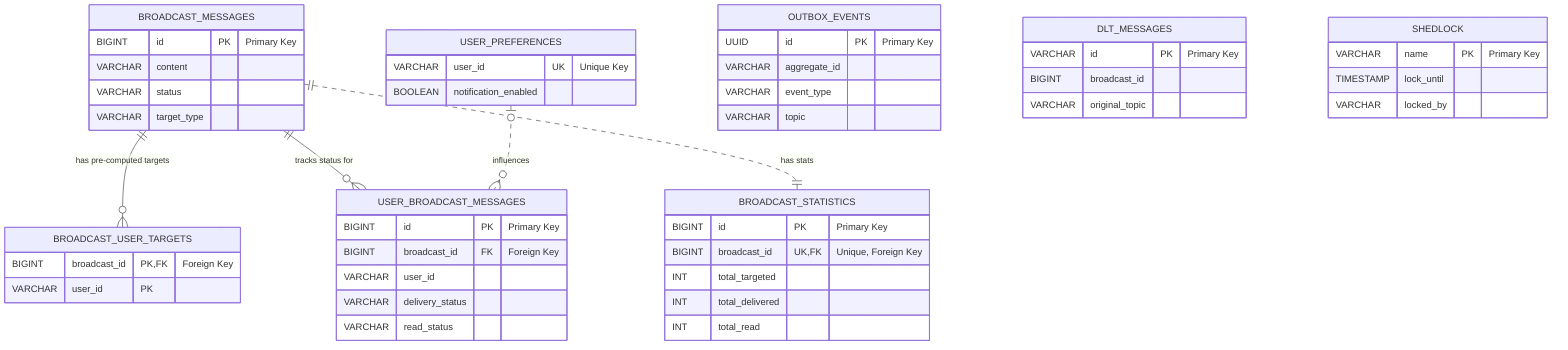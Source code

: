 erDiagram
    BROADCAST_MESSAGES {
        BIGINT id PK "Primary Key"
        VARCHAR content
        VARCHAR status
        VARCHAR target_type
    }

    USER_PREFERENCES {
        VARCHAR user_id UK "Unique Key"
        BOOLEAN notification_enabled
    }

    BROADCAST_USER_TARGETS {
        BIGINT broadcast_id PK, FK "Foreign Key"
        VARCHAR user_id PK
    }

    USER_BROADCAST_MESSAGES {
        BIGINT id PK "Primary Key"
        BIGINT broadcast_id FK "Foreign Key"
        VARCHAR user_id
        VARCHAR delivery_status
        VARCHAR read_status
    }

    BROADCAST_STATISTICS {
        BIGINT id PK "Primary Key"
        BIGINT broadcast_id UK, FK "Unique, Foreign Key"
        INT total_targeted
        INT total_delivered
        INT total_read
    }

    OUTBOX_EVENTS {
        UUID id PK "Primary Key"
        VARCHAR aggregate_id
        VARCHAR event_type
        VARCHAR topic
    }

    DLT_MESSAGES {
        VARCHAR id PK "Primary Key"
        BIGINT broadcast_id
        VARCHAR original_topic
    }

    SHEDLOCK {
        VARCHAR name PK "Primary Key"
        TIMESTAMP lock_until
        VARCHAR locked_by
    }

    BROADCAST_MESSAGES ||--o{ BROADCAST_USER_TARGETS : "has pre-computed targets"
    BROADCAST_MESSAGES ||--o{ USER_BROADCAST_MESSAGES : "tracks status for"
    BROADCAST_MESSAGES ||..|| BROADCAST_STATISTICS : "has stats"
    USER_PREFERENCES |o..o{ USER_BROADCAST_MESSAGES : "influences"